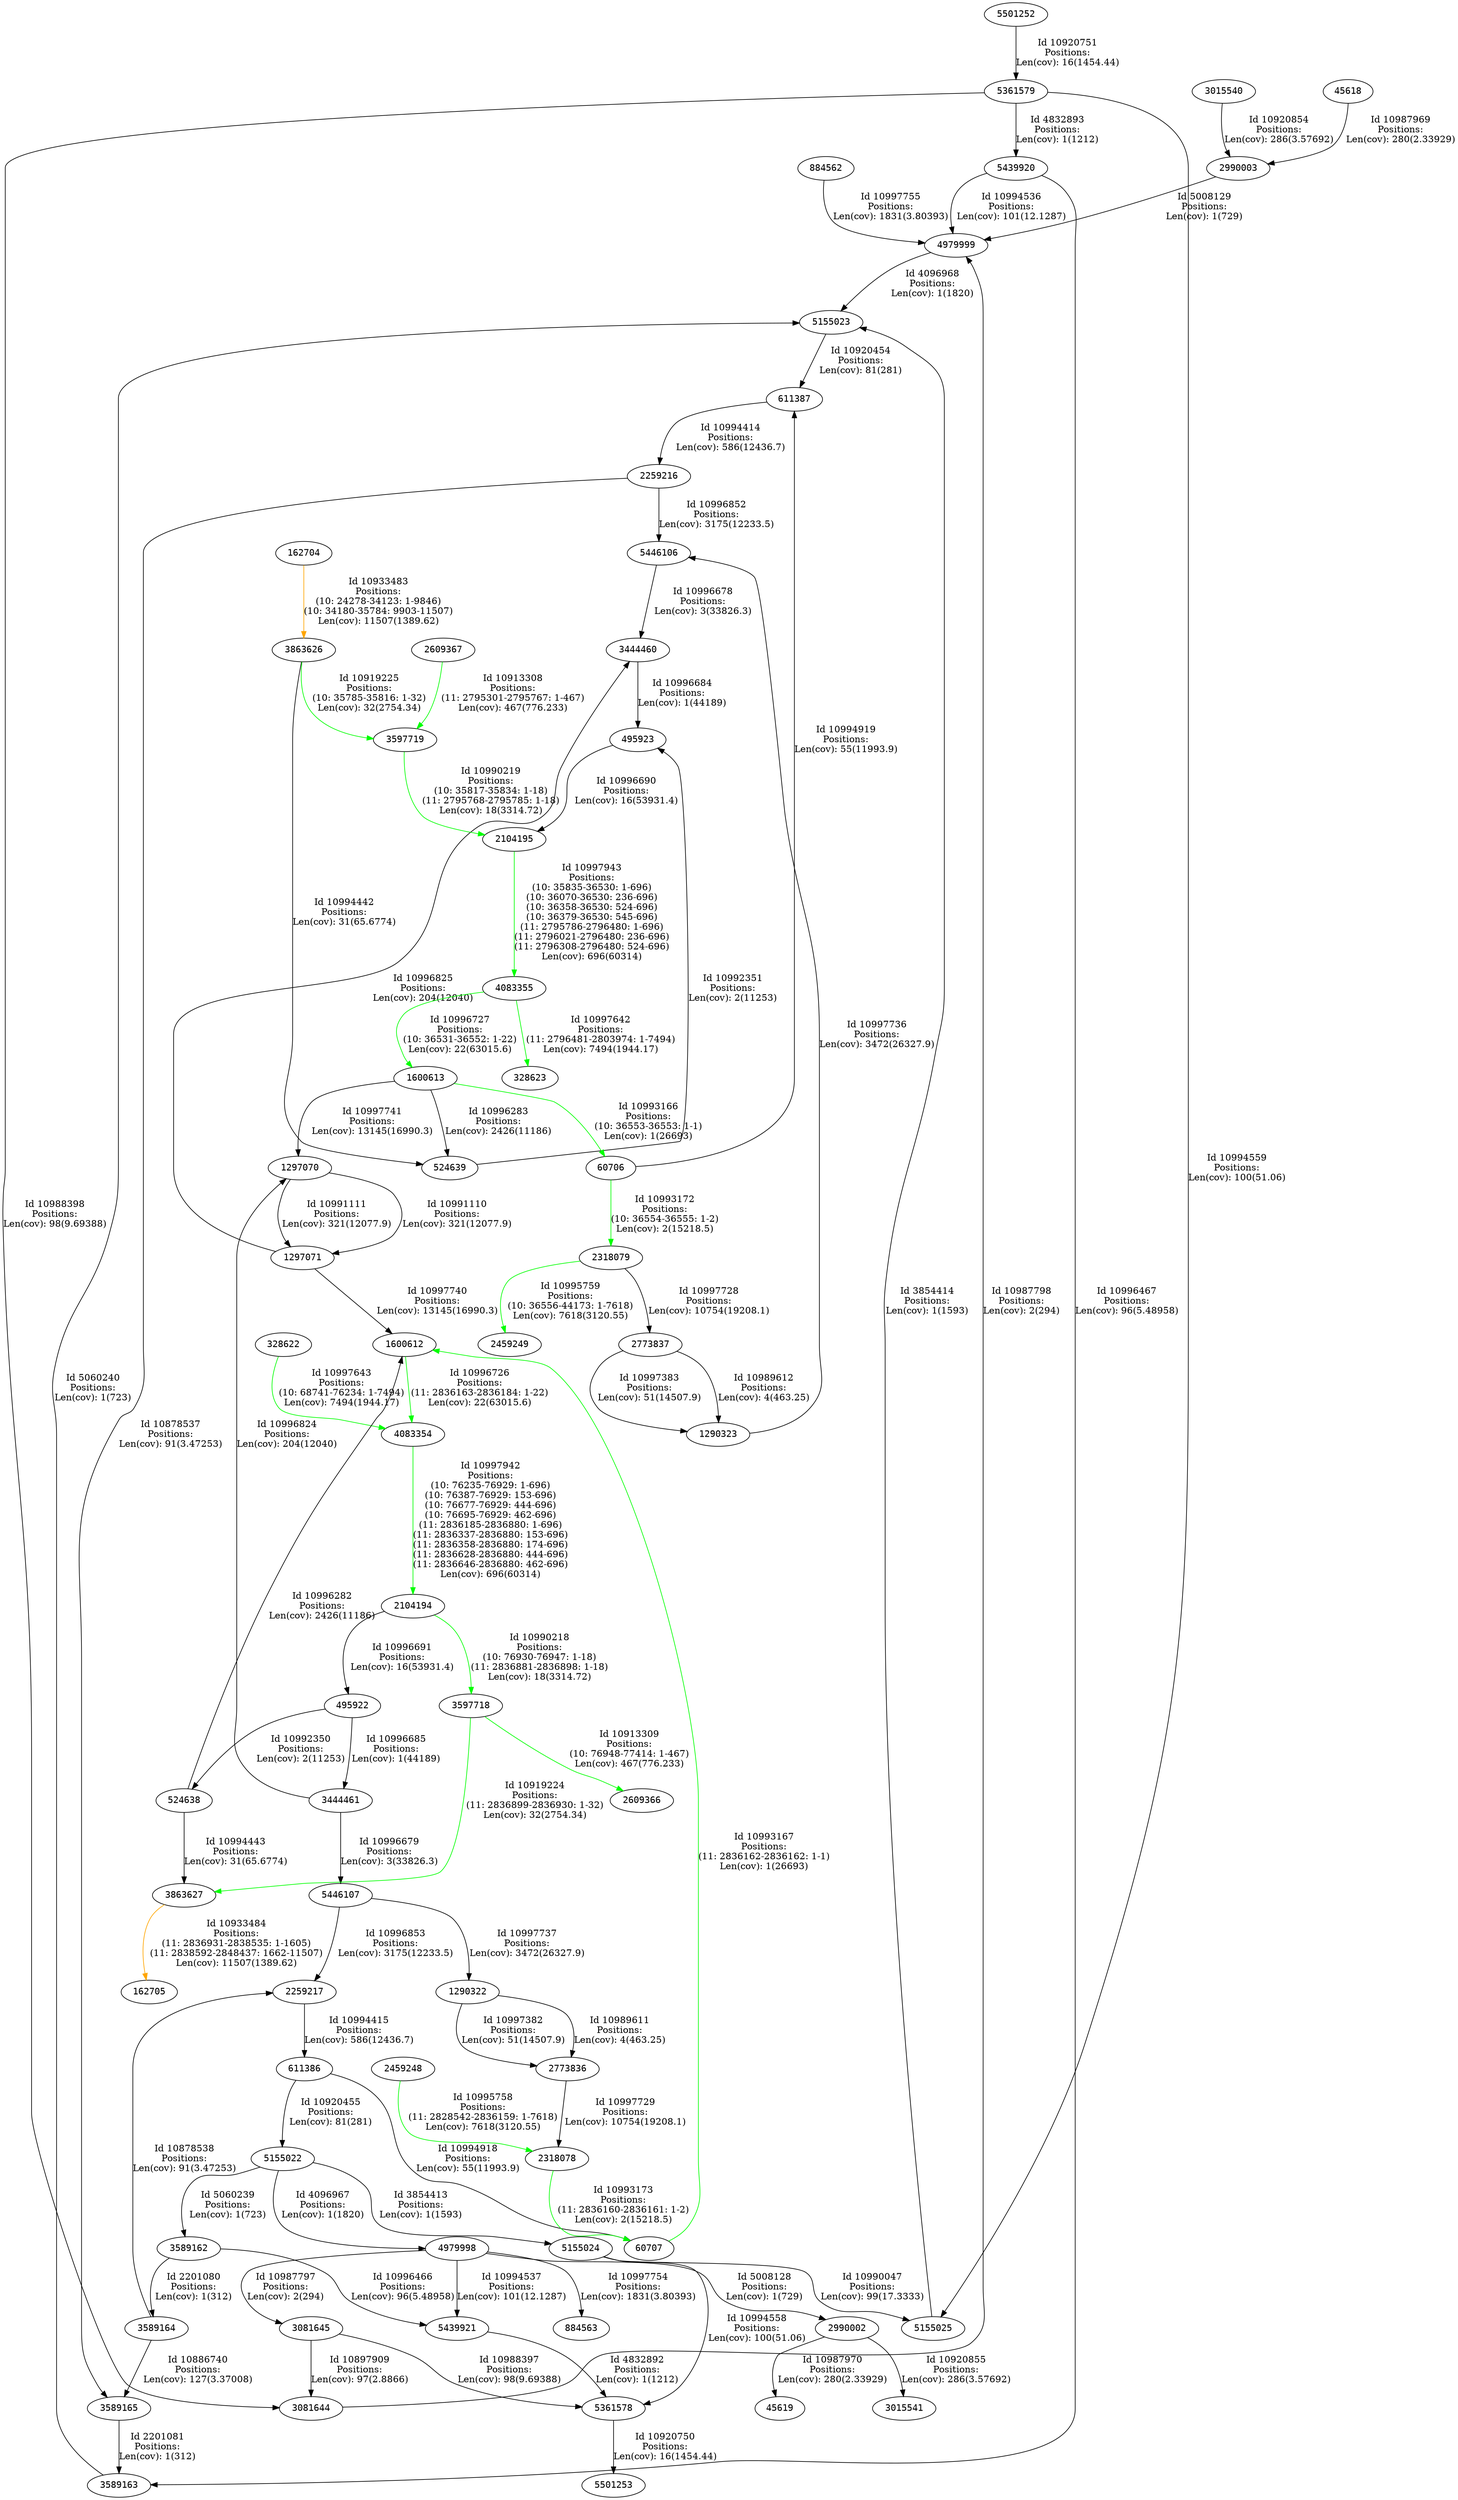 digraph   {
node[fontname=<Courier>]
vertex_0x1e3b950[label=<45618>,style=<filled>,color=<black>,fillcolor=<white>]
vertex_0x1e3b8f0[label=<45619>,style=<filled>,color=<black>,fillcolor=<white>]
vertex_0x1e3b890[label=<60706>,style=<filled>,color=<black>,fillcolor=<white>]
vertex_0x1e38530[label=<60707>,style=<filled>,color=<black>,fillcolor=<white>]
vertex_0x1e3c410[label=<162704>,style=<filled>,color=<black>,fillcolor=<white>]
vertex_0x1e39170[label=<162705>,style=<filled>,color=<black>,fillcolor=<white>]
vertex_0x1e385e0[label=<328622>,style=<filled>,color=<black>,fillcolor=<white>]
vertex_0x1e38710[label=<328623>,style=<filled>,color=<black>,fillcolor=<white>]
vertex_0x1f62d10[label=<495922>,style=<filled>,color=<black>,fillcolor=<white>]
vertex_0x1e38100[label=<495923>,style=<filled>,color=<black>,fillcolor=<white>]
vertex_0x1e37e70[label=<524638>,style=<filled>,color=<black>,fillcolor=<white>]
vertex_0x1e383c0[label=<524639>,style=<filled>,color=<black>,fillcolor=<white>]
vertex_0x1e3b9b0[label=<611386>,style=<filled>,color=<black>,fillcolor=<white>]
vertex_0x2054f90[label=<611387>,style=<filled>,color=<black>,fillcolor=<white>]
vertex_0x1e4b300[label=<884562>,style=<filled>,color=<black>,fillcolor=<white>]
vertex_0x1e3c1d0[label=<884563>,style=<filled>,color=<black>,fillcolor=<white>]
vertex_0x1e3c0d0[label=<1290322>,style=<filled>,color=<black>,fillcolor=<white>]
vertex_0x1e3ca20[label=<1290323>,style=<filled>,color=<black>,fillcolor=<white>]
vertex_0x1e3c470[label=<1297070>,style=<filled>,color=<black>,fillcolor=<white>]
vertex_0x1e71fd0[label=<1297071>,style=<filled>,color=<black>,fillcolor=<white>]
vertex_0x1e42420[label=<1600612>,style=<filled>,color=<black>,fillcolor=<white>]
vertex_0x1e394c0[label=<1600613>,style=<filled>,color=<black>,fillcolor=<white>]
vertex_0x2052fa0[label=<2104194>,style=<filled>,color=<black>,fillcolor=<white>]
vertex_0x2052820[label=<2104195>,style=<filled>,color=<black>,fillcolor=<white>]
vertex_0x1f62a00[label=<2259216>,style=<filled>,color=<black>,fillcolor=<white>]
vertex_0x1f62a60[label=<2259217>,style=<filled>,color=<black>,fillcolor=<white>]
vertex_0x1e42bf0[label=<2318078>,style=<filled>,color=<black>,fillcolor=<white>]
vertex_0x1f62280[label=<2318079>,style=<filled>,color=<black>,fillcolor=<white>]
vertex_0x2053160[label=<2459248>,style=<filled>,color=<black>,fillcolor=<white>]
vertex_0x1f676c0[label=<2459249>,style=<filled>,color=<black>,fillcolor=<white>]
vertex_0x1e42f10[label=<2609366>,style=<filled>,color=<black>,fillcolor=<white>]
vertex_0x1e447f0[label=<2609367>,style=<filled>,color=<black>,fillcolor=<white>]
vertex_0x1f62be0[label=<2773836>,style=<filled>,color=<black>,fillcolor=<white>]
vertex_0x1e3c2d0[label=<2773837>,style=<filled>,color=<black>,fillcolor=<white>]
vertex_0x1e3c770[label=<2990002>,style=<filled>,color=<black>,fillcolor=<white>]
vertex_0x1e3c7d0[label=<2990003>,style=<filled>,color=<black>,fillcolor=<white>]
vertex_0x1e3d7e0[label=<3015540>,style=<filled>,color=<black>,fillcolor=<white>]
vertex_0x2052df0[label=<3015541>,style=<filled>,color=<black>,fillcolor=<white>]
vertex_0x1e39080[label=<3081644>,style=<filled>,color=<black>,fillcolor=<white>]
vertex_0x1e390e0[label=<3081645>,style=<filled>,color=<black>,fillcolor=<white>]
vertex_0x2053520[label=<3444460>,style=<filled>,color=<black>,fillcolor=<white>]
vertex_0x1e38770[label=<3444461>,style=<filled>,color=<black>,fillcolor=<white>]
vertex_0x1e405d0[label=<3589162>,style=<filled>,color=<black>,fillcolor=<white>]
vertex_0x1e40630[label=<3589163>,style=<filled>,color=<black>,fillcolor=<white>]
vertex_0x1e3be00[label=<3589164>,style=<filled>,color=<black>,fillcolor=<white>]
vertex_0x1e3be60[label=<3589165>,style=<filled>,color=<black>,fillcolor=<white>]
vertex_0x1e3ccb0[label=<3597718>,style=<filled>,color=<black>,fillcolor=<white>]
vertex_0x1e3cd10[label=<3597719>,style=<filled>,color=<black>,fillcolor=<white>]
vertex_0x1e3d9b0[label=<3863626>,style=<filled>,color=<black>,fillcolor=<white>]
vertex_0x1e3da10[label=<3863627>,style=<filled>,color=<black>,fillcolor=<white>]
vertex_0x1e3db60[label=<4083354>,style=<filled>,color=<black>,fillcolor=<white>]
vertex_0x1e3dbc0[label=<4083355>,style=<filled>,color=<black>,fillcolor=<white>]
vertex_0x1e38e70[label=<4979998>,style=<filled>,color=<black>,fillcolor=<white>]
vertex_0x1e38ed0[label=<4979999>,style=<filled>,color=<black>,fillcolor=<white>]
vertex_0x1e3dda0[label=<5155022>,style=<filled>,color=<black>,fillcolor=<white>]
vertex_0x1e3de00[label=<5155023>,style=<filled>,color=<black>,fillcolor=<white>]
vertex_0x1e3df50[label=<5155024>,style=<filled>,color=<black>,fillcolor=<white>]
vertex_0x1e3dfb0[label=<5155025>,style=<filled>,color=<black>,fillcolor=<white>]
vertex_0x1e3e2b0[label=<5361578>,style=<filled>,color=<black>,fillcolor=<white>]
vertex_0x1e3e310[label=<5361579>,style=<filled>,color=<black>,fillcolor=<white>]
vertex_0x1e3e4d0[label=<5439920>,style=<filled>,color=<black>,fillcolor=<white>]
vertex_0x1e3e530[label=<5439921>,style=<filled>,color=<black>,fillcolor=<white>]
vertex_0x1e3e680[label=<5446106>,style=<filled>,color=<black>,fillcolor=<white>]
vertex_0x1e3e6e0[label=<5446107>,style=<filled>,color=<black>,fillcolor=<white>]
vertex_0x1e3e830[label=<5501252>,style=<filled>,color=<black>,fillcolor=<white>]
vertex_0x1e3e890[label=<5501253>,style=<filled>,color=<black>,fillcolor=<white>]
vertex_0x1e405d0->vertex_0x1e3be00[label="Id 2201080\nPositions:\nLen(cov): 1(312)",len=<0>,K=<0>,color=<black>]
vertex_0x1e3be60->vertex_0x1e40630[label="Id 2201081\nPositions:\nLen(cov): 1(312)",len=<0>,K=<0>,color=<black>]
vertex_0x1e3dda0->vertex_0x1e3df50[label="Id 3854413\nPositions:\nLen(cov): 1(1593)",len=<0>,K=<0>,color=<black>]
vertex_0x1e3dfb0->vertex_0x1e3de00[label="Id 3854414\nPositions:\nLen(cov): 1(1593)",len=<0>,K=<0>,color=<black>]
vertex_0x1e3dda0->vertex_0x1e38e70[label="Id 4096967\nPositions:\nLen(cov): 1(1820)",len=<0>,K=<0>,color=<black>]
vertex_0x1e38ed0->vertex_0x1e3de00[label="Id 4096968\nPositions:\nLen(cov): 1(1820)",len=<0>,K=<0>,color=<black>]
vertex_0x1e3e530->vertex_0x1e3e2b0[label="Id 4832892\nPositions:\nLen(cov): 1(1212)",len=<0>,K=<0>,color=<black>]
vertex_0x1e3e310->vertex_0x1e3e4d0[label="Id 4832893\nPositions:\nLen(cov): 1(1212)",len=<0>,K=<0>,color=<black>]
vertex_0x1e38e70->vertex_0x1e3c770[label="Id 5008128\nPositions:\nLen(cov): 1(729)",len=<0>,K=<0>,color=<black>]
vertex_0x1e3c7d0->vertex_0x1e38ed0[label="Id 5008129\nPositions:\nLen(cov): 1(729)",len=<0>,K=<0>,color=<black>]
vertex_0x1e3dda0->vertex_0x1e405d0[label="Id 5060239\nPositions:\nLen(cov): 1(723)",len=<0>,K=<0>,color=<black>]
vertex_0x1e40630->vertex_0x1e3de00[label="Id 5060240\nPositions:\nLen(cov): 1(723)",len=<0>,K=<0>,color=<black>]
vertex_0x1f62a00->vertex_0x1e3be60[label="Id 10878537\nPositions:\nLen(cov): 91(3.47253)",len=<0>,K=<0>,color=<black>]
vertex_0x1e3be00->vertex_0x1f62a60[label="Id 10878538\nPositions:\nLen(cov): 91(3.47253)",len=<0>,K=<0>,color=<black>]
vertex_0x1e3be00->vertex_0x1e3be60[label="Id 10886740\nPositions:\nLen(cov): 127(3.37008)",len=<0>,K=<0>,color=<black>]
vertex_0x1e390e0->vertex_0x1e39080[label="Id 10897909\nPositions:\nLen(cov): 97(2.8866)",len=<0>,K=<0>,color=<black>]
vertex_0x1e447f0->vertex_0x1e3cd10[label="Id 10913308\nPositions:\n(11: 2795301-2795767: 1-467)\nLen(cov): 467(776.233)",len=<0>,K=<0>,color=<green>]
vertex_0x1e3ccb0->vertex_0x1e42f10[label="Id 10913309\nPositions:\n(10: 76948-77414: 1-467)\nLen(cov): 467(776.233)",len=<0>,K=<0>,color=<green>]
vertex_0x1e3ccb0->vertex_0x1e3da10[label="Id 10919224\nPositions:\n(11: 2836899-2836930: 1-32)\nLen(cov): 32(2754.34)",len=<0>,K=<0>,color=<green>]
vertex_0x1e3d9b0->vertex_0x1e3cd10[label="Id 10919225\nPositions:\n(10: 35785-35816: 1-32)\nLen(cov): 32(2754.34)",len=<0>,K=<0>,color=<green>]
vertex_0x1e3de00->vertex_0x2054f90[label="Id 10920454\nPositions:\nLen(cov): 81(281)",len=<0>,K=<0>,color=<black>]
vertex_0x1e3b9b0->vertex_0x1e3dda0[label="Id 10920455\nPositions:\nLen(cov): 81(281)",len=<0>,K=<0>,color=<black>]
vertex_0x1e3e2b0->vertex_0x1e3e890[label="Id 10920750\nPositions:\nLen(cov): 16(1454.44)",len=<0>,K=<0>,color=<black>]
vertex_0x1e3e830->vertex_0x1e3e310[label="Id 10920751\nPositions:\nLen(cov): 16(1454.44)",len=<0>,K=<0>,color=<black>]
vertex_0x1e3d7e0->vertex_0x1e3c7d0[label="Id 10920854\nPositions:\nLen(cov): 286(3.57692)",len=<0>,K=<0>,color=<black>]
vertex_0x1e3c770->vertex_0x2052df0[label="Id 10920855\nPositions:\nLen(cov): 286(3.57692)",len=<0>,K=<0>,color=<black>]
vertex_0x1e3c410->vertex_0x1e3d9b0[label="Id 10933483\nPositions:\n(10: 24278-34123: 1-9846)\n(10: 34180-35784: 9903-11507)\nLen(cov): 11507(1389.62)",len=<0>,K=<0>,color=<orange>]
vertex_0x1e3da10->vertex_0x1e39170[label="Id 10933484\nPositions:\n(11: 2836931-2838535: 1-1605)\n(11: 2838592-2848437: 1662-11507)\nLen(cov): 11507(1389.62)",len=<0>,K=<0>,color=<orange>]
vertex_0x1e38e70->vertex_0x1e390e0[label="Id 10987797\nPositions:\nLen(cov): 2(294)",len=<0>,K=<0>,color=<black>]
vertex_0x1e39080->vertex_0x1e38ed0[label="Id 10987798\nPositions:\nLen(cov): 2(294)",len=<0>,K=<0>,color=<black>]
vertex_0x1e3b950->vertex_0x1e3c7d0[label="Id 10987969\nPositions:\nLen(cov): 280(2.33929)",len=<0>,K=<0>,color=<black>]
vertex_0x1e3c770->vertex_0x1e3b8f0[label="Id 10987970\nPositions:\nLen(cov): 280(2.33929)",len=<0>,K=<0>,color=<black>]
vertex_0x1e390e0->vertex_0x1e3e2b0[label="Id 10988397\nPositions:\nLen(cov): 98(9.69388)",len=<0>,K=<0>,color=<black>]
vertex_0x1e3e310->vertex_0x1e39080[label="Id 10988398\nPositions:\nLen(cov): 98(9.69388)",len=<0>,K=<0>,color=<black>]
vertex_0x1e3c0d0->vertex_0x1f62be0[label="Id 10989611\nPositions:\nLen(cov): 4(463.25)",len=<0>,K=<0>,color=<black>]
vertex_0x1e3c2d0->vertex_0x1e3ca20[label="Id 10989612\nPositions:\nLen(cov): 4(463.25)",len=<0>,K=<0>,color=<black>]
vertex_0x1e3df50->vertex_0x1e3dfb0[label="Id 10990047\nPositions:\nLen(cov): 99(17.3333)",len=<0>,K=<0>,color=<black>]
vertex_0x2052fa0->vertex_0x1e3ccb0[label="Id 10990218\nPositions:\n(10: 76930-76947: 1-18)\n(11: 2836881-2836898: 1-18)\nLen(cov): 18(3314.72)",len=<0>,K=<0>,color=<green>]
vertex_0x1e3cd10->vertex_0x2052820[label="Id 10990219\nPositions:\n(10: 35817-35834: 1-18)\n(11: 2795768-2795785: 1-18)\nLen(cov): 18(3314.72)",len=<0>,K=<0>,color=<green>]
vertex_0x1e3c470->vertex_0x1e71fd0[label="Id 10991110\nPositions:\nLen(cov): 321(12077.9)",len=<0>,K=<0>,color=<black>]
vertex_0x1e3c470->vertex_0x1e71fd0[label="Id 10991111\nPositions:\nLen(cov): 321(12077.9)",len=<0>,K=<0>,color=<black>]
vertex_0x1f62d10->vertex_0x1e37e70[label="Id 10992350\nPositions:\nLen(cov): 2(11253)",len=<0>,K=<0>,color=<black>]
vertex_0x1e383c0->vertex_0x1e38100[label="Id 10992351\nPositions:\nLen(cov): 2(11253)",len=<0>,K=<0>,color=<black>]
vertex_0x1e394c0->vertex_0x1e3b890[label="Id 10993166\nPositions:\n(10: 36553-36553: 1-1)\nLen(cov): 1(26693)",len=<0>,K=<0>,color=<green>]
vertex_0x1e38530->vertex_0x1e42420[label="Id 10993167\nPositions:\n(11: 2836162-2836162: 1-1)\nLen(cov): 1(26693)",len=<0>,K=<0>,color=<green>]
vertex_0x1e3b890->vertex_0x1f62280[label="Id 10993172\nPositions:\n(10: 36554-36555: 1-2)\nLen(cov): 2(15218.5)",len=<0>,K=<0>,color=<green>]
vertex_0x1e42bf0->vertex_0x1e38530[label="Id 10993173\nPositions:\n(11: 2836160-2836161: 1-2)\nLen(cov): 2(15218.5)",len=<0>,K=<0>,color=<green>]
vertex_0x2054f90->vertex_0x1f62a00[label="Id 10994414\nPositions:\nLen(cov): 586(12436.7)",len=<0>,K=<0>,color=<black>]
vertex_0x1f62a60->vertex_0x1e3b9b0[label="Id 10994415\nPositions:\nLen(cov): 586(12436.7)",len=<0>,K=<0>,color=<black>]
vertex_0x1e3d9b0->vertex_0x1e383c0[label="Id 10994442\nPositions:\nLen(cov): 31(65.6774)",len=<0>,K=<0>,color=<black>]
vertex_0x1e37e70->vertex_0x1e3da10[label="Id 10994443\nPositions:\nLen(cov): 31(65.6774)",len=<0>,K=<0>,color=<black>]
vertex_0x1e3e4d0->vertex_0x1e38ed0[label="Id 10994536\nPositions:\nLen(cov): 101(12.1287)",len=<0>,K=<0>,color=<black>]
vertex_0x1e38e70->vertex_0x1e3e530[label="Id 10994537\nPositions:\nLen(cov): 101(12.1287)",len=<0>,K=<0>,color=<black>]
vertex_0x1e3df50->vertex_0x1e3e2b0[label="Id 10994558\nPositions:\nLen(cov): 100(51.06)",len=<0>,K=<0>,color=<black>]
vertex_0x1e3e310->vertex_0x1e3dfb0[label="Id 10994559\nPositions:\nLen(cov): 100(51.06)",len=<0>,K=<0>,color=<black>]
vertex_0x1e3b9b0->vertex_0x1e38530[label="Id 10994918\nPositions:\nLen(cov): 55(11993.9)",len=<0>,K=<0>,color=<black>]
vertex_0x1e3b890->vertex_0x2054f90[label="Id 10994919\nPositions:\nLen(cov): 55(11993.9)",len=<0>,K=<0>,color=<black>]
vertex_0x2053160->vertex_0x1e42bf0[label="Id 10995758\nPositions:\n(11: 2828542-2836159: 1-7618)\nLen(cov): 7618(3120.55)",len=<0>,K=<0>,color=<green>]
vertex_0x1f62280->vertex_0x1f676c0[label="Id 10995759\nPositions:\n(10: 36556-44173: 1-7618)\nLen(cov): 7618(3120.55)",len=<0>,K=<0>,color=<green>]
vertex_0x1e37e70->vertex_0x1e42420[label="Id 10996282\nPositions:\nLen(cov): 2426(11186)",len=<0>,K=<0>,color=<black>]
vertex_0x1e394c0->vertex_0x1e383c0[label="Id 10996283\nPositions:\nLen(cov): 2426(11186)",len=<0>,K=<0>,color=<black>]
vertex_0x1e405d0->vertex_0x1e3e530[label="Id 10996466\nPositions:\nLen(cov): 96(5.48958)",len=<0>,K=<0>,color=<black>]
vertex_0x1e3e4d0->vertex_0x1e40630[label="Id 10996467\nPositions:\nLen(cov): 96(5.48958)",len=<0>,K=<0>,color=<black>]
vertex_0x1e3e680->vertex_0x2053520[label="Id 10996678\nPositions:\nLen(cov): 3(33826.3)",len=<0>,K=<0>,color=<black>]
vertex_0x1e38770->vertex_0x1e3e6e0[label="Id 10996679\nPositions:\nLen(cov): 3(33826.3)",len=<0>,K=<0>,color=<black>]
vertex_0x2053520->vertex_0x1e38100[label="Id 10996684\nPositions:\nLen(cov): 1(44189)",len=<0>,K=<0>,color=<black>]
vertex_0x1f62d10->vertex_0x1e38770[label="Id 10996685\nPositions:\nLen(cov): 1(44189)",len=<0>,K=<0>,color=<black>]
vertex_0x1e38100->vertex_0x2052820[label="Id 10996690\nPositions:\nLen(cov): 16(53931.4)",len=<0>,K=<0>,color=<black>]
vertex_0x2052fa0->vertex_0x1f62d10[label="Id 10996691\nPositions:\nLen(cov): 16(53931.4)",len=<0>,K=<0>,color=<black>]
vertex_0x1e42420->vertex_0x1e3db60[label="Id 10996726\nPositions:\n(11: 2836163-2836184: 1-22)\nLen(cov): 22(63015.6)",len=<0>,K=<0>,color=<green>]
vertex_0x1e3dbc0->vertex_0x1e394c0[label="Id 10996727\nPositions:\n(10: 36531-36552: 1-22)\nLen(cov): 22(63015.6)",len=<0>,K=<0>,color=<green>]
vertex_0x1e38770->vertex_0x1e3c470[label="Id 10996824\nPositions:\nLen(cov): 204(12040)",len=<0>,K=<0>,color=<black>]
vertex_0x1e71fd0->vertex_0x2053520[label="Id 10996825\nPositions:\nLen(cov): 204(12040)",len=<0>,K=<0>,color=<black>]
vertex_0x1f62a00->vertex_0x1e3e680[label="Id 10996852\nPositions:\nLen(cov): 3175(12233.5)",len=<0>,K=<0>,color=<black>]
vertex_0x1e3e6e0->vertex_0x1f62a60[label="Id 10996853\nPositions:\nLen(cov): 3175(12233.5)",len=<0>,K=<0>,color=<black>]
vertex_0x1e3c0d0->vertex_0x1f62be0[label="Id 10997382\nPositions:\nLen(cov): 51(14507.9)",len=<0>,K=<0>,color=<black>]
vertex_0x1e3c2d0->vertex_0x1e3ca20[label="Id 10997383\nPositions:\nLen(cov): 51(14507.9)",len=<0>,K=<0>,color=<black>]
vertex_0x1e3dbc0->vertex_0x1e38710[label="Id 10997642\nPositions:\n(11: 2796481-2803974: 1-7494)\nLen(cov): 7494(1944.17)",len=<0>,K=<0>,color=<green>]
vertex_0x1e385e0->vertex_0x1e3db60[label="Id 10997643\nPositions:\n(10: 68741-76234: 1-7494)\nLen(cov): 7494(1944.17)",len=<0>,K=<0>,color=<green>]
vertex_0x1f62280->vertex_0x1e3c2d0[label="Id 10997728\nPositions:\nLen(cov): 10754(19208.1)",len=<0>,K=<0>,color=<black>]
vertex_0x1f62be0->vertex_0x1e42bf0[label="Id 10997729\nPositions:\nLen(cov): 10754(19208.1)",len=<0>,K=<0>,color=<black>]
vertex_0x1e3ca20->vertex_0x1e3e680[label="Id 10997736\nPositions:\nLen(cov): 3472(26327.9)",len=<0>,K=<0>,color=<black>]
vertex_0x1e3e6e0->vertex_0x1e3c0d0[label="Id 10997737\nPositions:\nLen(cov): 3472(26327.9)",len=<0>,K=<0>,color=<black>]
vertex_0x1e71fd0->vertex_0x1e42420[label="Id 10997740\nPositions:\nLen(cov): 13145(16990.3)",len=<0>,K=<0>,color=<black>]
vertex_0x1e394c0->vertex_0x1e3c470[label="Id 10997741\nPositions:\nLen(cov): 13145(16990.3)",len=<0>,K=<0>,color=<black>]
vertex_0x1e38e70->vertex_0x1e3c1d0[label="Id 10997754\nPositions:\nLen(cov): 1831(3.80393)",len=<0>,K=<0>,color=<black>]
vertex_0x1e4b300->vertex_0x1e38ed0[label="Id 10997755\nPositions:\nLen(cov): 1831(3.80393)",len=<0>,K=<0>,color=<black>]
vertex_0x1e3db60->vertex_0x2052fa0[label="Id 10997942\nPositions:\n(10: 76235-76929: 1-696)\n(10: 76387-76929: 153-696)\n(10: 76677-76929: 444-696)\n(10: 76695-76929: 462-696)\n(11: 2836185-2836880: 1-696)\n(11: 2836337-2836880: 153-696)\n(11: 2836358-2836880: 174-696)\n(11: 2836628-2836880: 444-696)\n(11: 2836646-2836880: 462-696)\nLen(cov): 696(60314)",len=<0>,K=<0>,color=<green>]
vertex_0x2052820->vertex_0x1e3dbc0[label="Id 10997943\nPositions:\n(10: 35835-36530: 1-696)\n(10: 36070-36530: 236-696)\n(10: 36358-36530: 524-696)\n(10: 36379-36530: 545-696)\n(11: 2795786-2796480: 1-696)\n(11: 2796021-2796480: 236-696)\n(11: 2796308-2796480: 524-696)\nLen(cov): 696(60314)",len=<0>,K=<0>,color=<green>]
}
